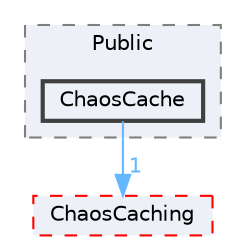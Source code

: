 digraph "ChaosCache"
{
 // INTERACTIVE_SVG=YES
 // LATEX_PDF_SIZE
  bgcolor="transparent";
  edge [fontname=Helvetica,fontsize=10,labelfontname=Helvetica,labelfontsize=10];
  node [fontname=Helvetica,fontsize=10,shape=box,height=0.2,width=0.4];
  compound=true
  subgraph clusterdir_c9459cdeafd629bc1f83d24dd7e2061d {
    graph [ bgcolor="#edf0f7", pencolor="grey50", label="Public", fontname=Helvetica,fontsize=10 style="filled,dashed", URL="dir_c9459cdeafd629bc1f83d24dd7e2061d.html",tooltip=""]
  dir_35d4b5545381e9ad057f32e3a6f2fde5 [label="ChaosCache", fillcolor="#edf0f7", color="grey25", style="filled,bold", URL="dir_35d4b5545381e9ad057f32e3a6f2fde5.html",tooltip=""];
  }
  dir_cd706f977b82d923dde6c05bab25dfc7 [label="ChaosCaching", fillcolor="#edf0f7", color="red", style="filled,dashed", URL="dir_cd706f977b82d923dde6c05bab25dfc7.html",tooltip=""];
  dir_35d4b5545381e9ad057f32e3a6f2fde5->dir_cd706f977b82d923dde6c05bab25dfc7 [headlabel="1", labeldistance=1.5 headhref="dir_000132_000133.html" href="dir_000132_000133.html" color="steelblue1" fontcolor="steelblue1"];
}
